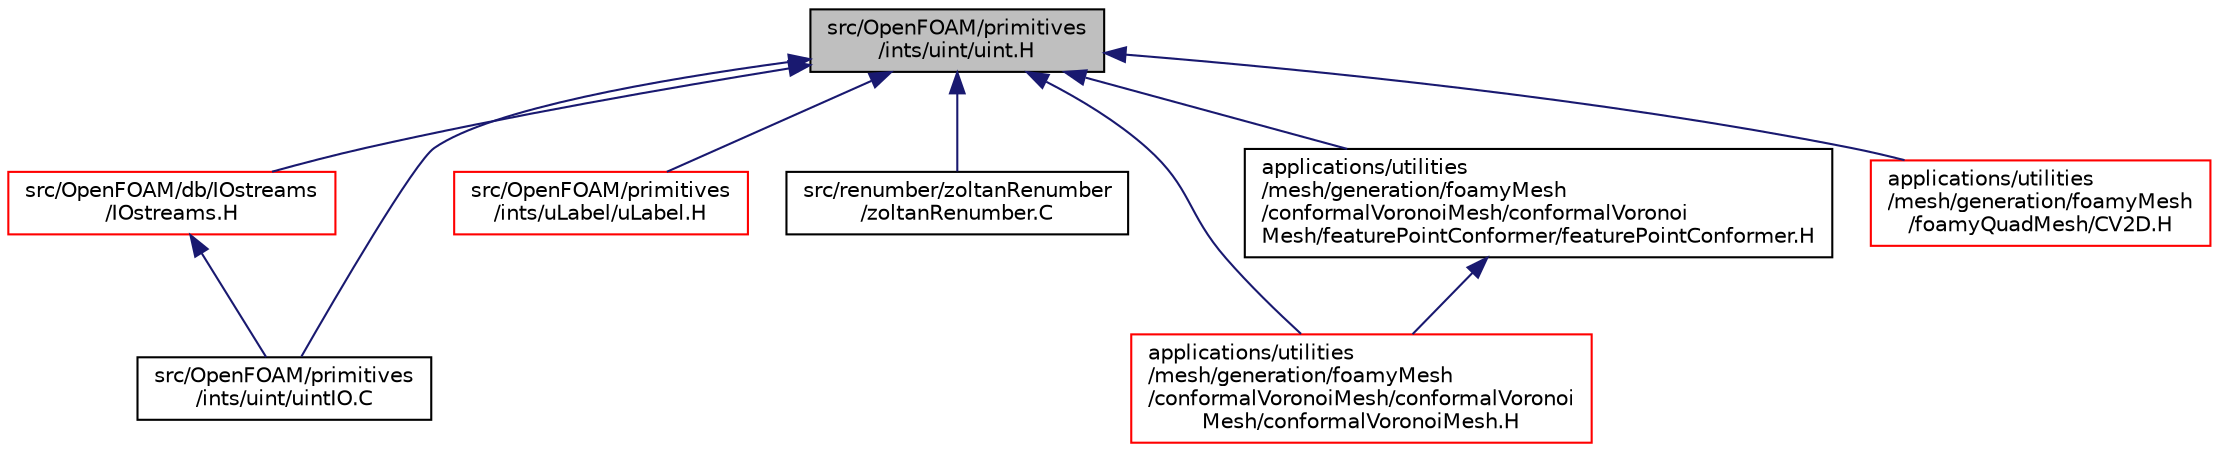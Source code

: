 digraph "src/OpenFOAM/primitives/ints/uint/uint.H"
{
  bgcolor="transparent";
  edge [fontname="Helvetica",fontsize="10",labelfontname="Helvetica",labelfontsize="10"];
  node [fontname="Helvetica",fontsize="10",shape=record];
  Node19 [label="src/OpenFOAM/primitives\l/ints/uint/uint.H",height=0.2,width=0.4,color="black", fillcolor="grey75", style="filled", fontcolor="black"];
  Node19 -> Node20 [dir="back",color="midnightblue",fontsize="10",style="solid",fontname="Helvetica"];
  Node20 [label="src/OpenFOAM/db/IOstreams\l/IOstreams.H",height=0.2,width=0.4,color="red",URL="$a09830.html",tooltip="Useful combination of include files which define Sin, Sout and Serr and the use of IO streams general..."];
  Node20 -> Node3748 [dir="back",color="midnightblue",fontsize="10",style="solid",fontname="Helvetica"];
  Node3748 [label="src/OpenFOAM/primitives\l/ints/uint/uintIO.C",height=0.2,width=0.4,color="black",URL="$a13166.html"];
  Node19 -> Node3748 [dir="back",color="midnightblue",fontsize="10",style="solid",fontname="Helvetica"];
  Node19 -> Node3898 [dir="back",color="midnightblue",fontsize="10",style="solid",fontname="Helvetica"];
  Node3898 [label="src/OpenFOAM/primitives\l/ints/uLabel/uLabel.H",height=0.2,width=0.4,color="red",URL="$a13190.html"];
  Node19 -> Node2628 [dir="back",color="midnightblue",fontsize="10",style="solid",fontname="Helvetica"];
  Node2628 [label="src/renumber/zoltanRenumber\l/zoltanRenumber.C",height=0.2,width=0.4,color="black",URL="$a14549.html"];
  Node19 -> Node184 [dir="back",color="midnightblue",fontsize="10",style="solid",fontname="Helvetica"];
  Node184 [label="applications/utilities\l/mesh/generation/foamyMesh\l/conformalVoronoiMesh/conformalVoronoi\lMesh/conformalVoronoiMesh.H",height=0.2,width=0.4,color="red",URL="$a18620.html"];
  Node19 -> Node183 [dir="back",color="midnightblue",fontsize="10",style="solid",fontname="Helvetica"];
  Node183 [label="applications/utilities\l/mesh/generation/foamyMesh\l/conformalVoronoiMesh/conformalVoronoi\lMesh/featurePointConformer/featurePointConformer.H",height=0.2,width=0.4,color="black",URL="$a18647.html"];
  Node183 -> Node184 [dir="back",color="midnightblue",fontsize="10",style="solid",fontname="Helvetica"];
  Node19 -> Node207 [dir="back",color="midnightblue",fontsize="10",style="solid",fontname="Helvetica"];
  Node207 [label="applications/utilities\l/mesh/generation/foamyMesh\l/foamyQuadMesh/CV2D.H",height=0.2,width=0.4,color="red",URL="$a18893.html"];
}
